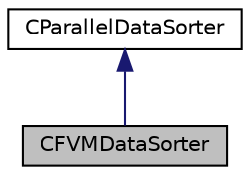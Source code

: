 digraph "CFVMDataSorter"
{
 // LATEX_PDF_SIZE
  edge [fontname="Helvetica",fontsize="10",labelfontname="Helvetica",labelfontsize="10"];
  node [fontname="Helvetica",fontsize="10",shape=record];
  Node1 [label="CFVMDataSorter",height=0.2,width=0.4,color="black", fillcolor="grey75", style="filled", fontcolor="black",tooltip=" "];
  Node2 -> Node1 [dir="back",color="midnightblue",fontsize="10",style="solid",fontname="Helvetica"];
  Node2 [label="CParallelDataSorter",height=0.2,width=0.4,color="black", fillcolor="white", style="filled",URL="$classCParallelDataSorter.html",tooltip=" "];
}
